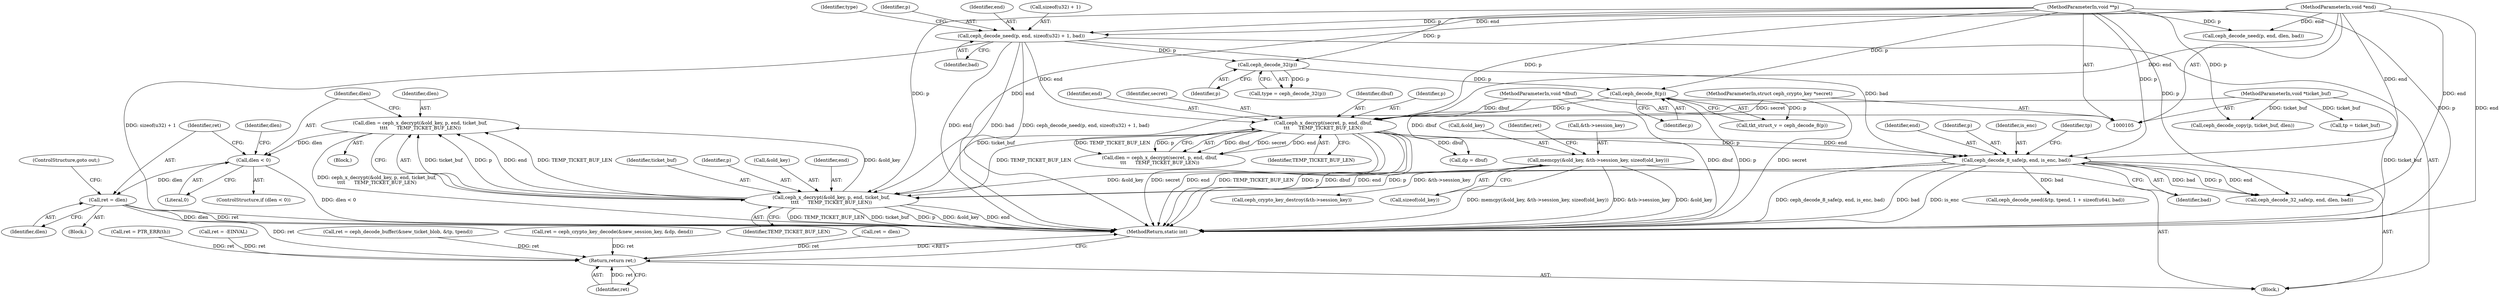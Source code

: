 digraph "1_linux_c27a3e4d667fdcad3db7b104f75659478e0c68d8_2@API" {
"1000281" [label="(Call,dlen = ceph_x_decrypt(&old_key, p, end, ticket_buf,\n\t\t\t\t      TEMP_TICKET_BUF_LEN))"];
"1000283" [label="(Call,ceph_x_decrypt(&old_key, p, end, ticket_buf,\n\t\t\t\t      TEMP_TICKET_BUF_LEN))"];
"1000216" [label="(Call,memcpy(&old_key, &th->session_key, sizeof(old_key)))"];
"1000268" [label="(Call,ceph_decode_8_safe(p, end, is_enc, bad))"];
"1000180" [label="(Call,ceph_x_decrypt(secret, p, end, dbuf,\n\t\t\t      TEMP_TICKET_BUF_LEN))"];
"1000107" [label="(MethodParameterIn,struct ceph_crypto_key *secret)"];
"1000157" [label="(Call,ceph_decode_8(p))"];
"1000148" [label="(Call,ceph_decode_32(p))"];
"1000138" [label="(Call,ceph_decode_need(p, end, sizeof(u32) + 1, bad))"];
"1000108" [label="(MethodParameterIn,void **p)"];
"1000109" [label="(MethodParameterIn,void *end)"];
"1000110" [label="(MethodParameterIn,void *dbuf)"];
"1000111" [label="(MethodParameterIn,void *ticket_buf)"];
"1000291" [label="(Call,dlen < 0)"];
"1000295" [label="(Call,ret = dlen)"];
"1000426" [label="(Return,return ret;)"];
"1000108" [label="(MethodParameterIn,void **p)"];
"1000226" [label="(Identifier,ret)"];
"1000268" [label="(Call,ceph_decode_8_safe(p, end, is_enc, bad))"];
"1000184" [label="(Identifier,dbuf)"];
"1000109" [label="(MethodParameterIn,void *end)"];
"1000274" [label="(Identifier,tp)"];
"1000111" [label="(MethodParameterIn,void *ticket_buf)"];
"1000283" [label="(Call,ceph_x_decrypt(&old_key, p, end, ticket_buf,\n\t\t\t\t      TEMP_TICKET_BUF_LEN))"];
"1000138" [label="(Call,ceph_decode_need(p, end, sizeof(u32) + 1, bad))"];
"1000219" [label="(Call,&th->session_key)"];
"1000182" [label="(Identifier,p)"];
"1000145" [label="(Identifier,bad)"];
"1000291" [label="(Call,dlen < 0)"];
"1000223" [label="(Call,sizeof(old_key))"];
"1000278" [label="(Block,)"];
"1000157" [label="(Call,ceph_decode_8(p))"];
"1000288" [label="(Identifier,ticket_buf)"];
"1000347" [label="(Call,ret = ceph_decode_buffer(&new_ticket_blob, &tp, tpend))"];
"1000298" [label="(ControlStructure,goto out;)"];
"1000295" [label="(Call,ret = dlen)"];
"1000286" [label="(Identifier,p)"];
"1000180" [label="(Call,ceph_x_decrypt(secret, p, end, dbuf,\n\t\t\t      TEMP_TICKET_BUF_LEN))"];
"1000110" [label="(MethodParameterIn,void *dbuf)"];
"1000297" [label="(Identifier,dlen)"];
"1000225" [label="(Call,ret = ceph_crypto_key_decode(&new_session_key, &dp, dend))"];
"1000270" [label="(Identifier,end)"];
"1000426" [label="(Return,return ret;)"];
"1000311" [label="(Call,ceph_decode_need(p, end, dlen, bad))"];
"1000284" [label="(Call,&old_key)"];
"1000178" [label="(Call,dlen = ceph_x_decrypt(secret, p, end, dbuf,\n\t\t\t      TEMP_TICKET_BUF_LEN))"];
"1000141" [label="(Call,sizeof(u32) + 1)"];
"1000293" [label="(Literal,0)"];
"1000328" [label="(Call,ceph_decode_need(&tp, tpend, 1 + sizeof(u64), bad))"];
"1000300" [label="(Identifier,dlen)"];
"1000191" [label="(Call,ret = dlen)"];
"1000173" [label="(Call,ret = PTR_ERR(th))"];
"1000427" [label="(Identifier,ret)"];
"1000147" [label="(Identifier,type)"];
"1000434" [label="(MethodReturn,static int)"];
"1000281" [label="(Call,dlen = ceph_x_decrypt(&old_key, p, end, ticket_buf,\n\t\t\t\t      TEMP_TICKET_BUF_LEN))"];
"1000272" [label="(Identifier,bad)"];
"1000112" [label="(Block,)"];
"1000306" [label="(Call,ceph_decode_32_safe(p, end, dlen, bad))"];
"1000216" [label="(Call,memcpy(&old_key, &th->session_key, sizeof(old_key)))"];
"1000269" [label="(Identifier,p)"];
"1000282" [label="(Identifier,dlen)"];
"1000294" [label="(Block,)"];
"1000287" [label="(Identifier,end)"];
"1000149" [label="(Identifier,p)"];
"1000198" [label="(Call,dp = dbuf)"];
"1000217" [label="(Call,&old_key)"];
"1000183" [label="(Identifier,end)"];
"1000158" [label="(Identifier,p)"];
"1000273" [label="(Call,tp = ticket_buf)"];
"1000289" [label="(Identifier,TEMP_TICKET_BUF_LEN)"];
"1000358" [label="(Call,ceph_crypto_key_destroy(&th->session_key))"];
"1000107" [label="(MethodParameterIn,struct ceph_crypto_key *secret)"];
"1000185" [label="(Identifier,TEMP_TICKET_BUF_LEN)"];
"1000181" [label="(Identifier,secret)"];
"1000271" [label="(Identifier,is_enc)"];
"1000296" [label="(Identifier,ret)"];
"1000316" [label="(Call,ceph_decode_copy(p, ticket_buf, dlen))"];
"1000155" [label="(Call,tkt_struct_v = ceph_decode_8(p))"];
"1000148" [label="(Call,ceph_decode_32(p))"];
"1000139" [label="(Identifier,p)"];
"1000429" [label="(Call,ret = -EINVAL)"];
"1000146" [label="(Call,type = ceph_decode_32(p))"];
"1000140" [label="(Identifier,end)"];
"1000292" [label="(Identifier,dlen)"];
"1000290" [label="(ControlStructure,if (dlen < 0))"];
"1000281" -> "1000278"  [label="AST: "];
"1000281" -> "1000283"  [label="CFG: "];
"1000282" -> "1000281"  [label="AST: "];
"1000283" -> "1000281"  [label="AST: "];
"1000292" -> "1000281"  [label="CFG: "];
"1000281" -> "1000434"  [label="DDG: ceph_x_decrypt(&old_key, p, end, ticket_buf,\n\t\t\t\t      TEMP_TICKET_BUF_LEN)"];
"1000283" -> "1000281"  [label="DDG: ticket_buf"];
"1000283" -> "1000281"  [label="DDG: p"];
"1000283" -> "1000281"  [label="DDG: end"];
"1000283" -> "1000281"  [label="DDG: TEMP_TICKET_BUF_LEN"];
"1000283" -> "1000281"  [label="DDG: &old_key"];
"1000281" -> "1000291"  [label="DDG: dlen"];
"1000283" -> "1000289"  [label="CFG: "];
"1000284" -> "1000283"  [label="AST: "];
"1000286" -> "1000283"  [label="AST: "];
"1000287" -> "1000283"  [label="AST: "];
"1000288" -> "1000283"  [label="AST: "];
"1000289" -> "1000283"  [label="AST: "];
"1000283" -> "1000434"  [label="DDG: p"];
"1000283" -> "1000434"  [label="DDG: &old_key"];
"1000283" -> "1000434"  [label="DDG: end"];
"1000283" -> "1000434"  [label="DDG: TEMP_TICKET_BUF_LEN"];
"1000283" -> "1000434"  [label="DDG: ticket_buf"];
"1000216" -> "1000283"  [label="DDG: &old_key"];
"1000268" -> "1000283"  [label="DDG: p"];
"1000268" -> "1000283"  [label="DDG: end"];
"1000108" -> "1000283"  [label="DDG: p"];
"1000109" -> "1000283"  [label="DDG: end"];
"1000111" -> "1000283"  [label="DDG: ticket_buf"];
"1000180" -> "1000283"  [label="DDG: TEMP_TICKET_BUF_LEN"];
"1000216" -> "1000112"  [label="AST: "];
"1000216" -> "1000223"  [label="CFG: "];
"1000217" -> "1000216"  [label="AST: "];
"1000219" -> "1000216"  [label="AST: "];
"1000223" -> "1000216"  [label="AST: "];
"1000226" -> "1000216"  [label="CFG: "];
"1000216" -> "1000434"  [label="DDG: memcpy(&old_key, &th->session_key, sizeof(old_key))"];
"1000216" -> "1000434"  [label="DDG: &th->session_key"];
"1000216" -> "1000434"  [label="DDG: &old_key"];
"1000216" -> "1000358"  [label="DDG: &th->session_key"];
"1000268" -> "1000112"  [label="AST: "];
"1000268" -> "1000272"  [label="CFG: "];
"1000269" -> "1000268"  [label="AST: "];
"1000270" -> "1000268"  [label="AST: "];
"1000271" -> "1000268"  [label="AST: "];
"1000272" -> "1000268"  [label="AST: "];
"1000274" -> "1000268"  [label="CFG: "];
"1000268" -> "1000434"  [label="DDG: ceph_decode_8_safe(p, end, is_enc, bad)"];
"1000268" -> "1000434"  [label="DDG: bad"];
"1000268" -> "1000434"  [label="DDG: is_enc"];
"1000180" -> "1000268"  [label="DDG: p"];
"1000180" -> "1000268"  [label="DDG: end"];
"1000108" -> "1000268"  [label="DDG: p"];
"1000109" -> "1000268"  [label="DDG: end"];
"1000138" -> "1000268"  [label="DDG: bad"];
"1000268" -> "1000306"  [label="DDG: p"];
"1000268" -> "1000306"  [label="DDG: end"];
"1000268" -> "1000306"  [label="DDG: bad"];
"1000268" -> "1000328"  [label="DDG: bad"];
"1000180" -> "1000178"  [label="AST: "];
"1000180" -> "1000185"  [label="CFG: "];
"1000181" -> "1000180"  [label="AST: "];
"1000182" -> "1000180"  [label="AST: "];
"1000183" -> "1000180"  [label="AST: "];
"1000184" -> "1000180"  [label="AST: "];
"1000185" -> "1000180"  [label="AST: "];
"1000178" -> "1000180"  [label="CFG: "];
"1000180" -> "1000434"  [label="DDG: TEMP_TICKET_BUF_LEN"];
"1000180" -> "1000434"  [label="DDG: p"];
"1000180" -> "1000434"  [label="DDG: dbuf"];
"1000180" -> "1000434"  [label="DDG: secret"];
"1000180" -> "1000434"  [label="DDG: end"];
"1000180" -> "1000178"  [label="DDG: dbuf"];
"1000180" -> "1000178"  [label="DDG: secret"];
"1000180" -> "1000178"  [label="DDG: end"];
"1000180" -> "1000178"  [label="DDG: TEMP_TICKET_BUF_LEN"];
"1000180" -> "1000178"  [label="DDG: p"];
"1000107" -> "1000180"  [label="DDG: secret"];
"1000157" -> "1000180"  [label="DDG: p"];
"1000108" -> "1000180"  [label="DDG: p"];
"1000138" -> "1000180"  [label="DDG: end"];
"1000109" -> "1000180"  [label="DDG: end"];
"1000110" -> "1000180"  [label="DDG: dbuf"];
"1000180" -> "1000198"  [label="DDG: dbuf"];
"1000107" -> "1000105"  [label="AST: "];
"1000107" -> "1000434"  [label="DDG: secret"];
"1000157" -> "1000155"  [label="AST: "];
"1000157" -> "1000158"  [label="CFG: "];
"1000158" -> "1000157"  [label="AST: "];
"1000155" -> "1000157"  [label="CFG: "];
"1000157" -> "1000434"  [label="DDG: p"];
"1000157" -> "1000155"  [label="DDG: p"];
"1000148" -> "1000157"  [label="DDG: p"];
"1000108" -> "1000157"  [label="DDG: p"];
"1000148" -> "1000146"  [label="AST: "];
"1000148" -> "1000149"  [label="CFG: "];
"1000149" -> "1000148"  [label="AST: "];
"1000146" -> "1000148"  [label="CFG: "];
"1000148" -> "1000146"  [label="DDG: p"];
"1000138" -> "1000148"  [label="DDG: p"];
"1000108" -> "1000148"  [label="DDG: p"];
"1000138" -> "1000112"  [label="AST: "];
"1000138" -> "1000145"  [label="CFG: "];
"1000139" -> "1000138"  [label="AST: "];
"1000140" -> "1000138"  [label="AST: "];
"1000141" -> "1000138"  [label="AST: "];
"1000145" -> "1000138"  [label="AST: "];
"1000147" -> "1000138"  [label="CFG: "];
"1000138" -> "1000434"  [label="DDG: sizeof(u32) + 1"];
"1000138" -> "1000434"  [label="DDG: end"];
"1000138" -> "1000434"  [label="DDG: bad"];
"1000138" -> "1000434"  [label="DDG: ceph_decode_need(p, end, sizeof(u32) + 1, bad)"];
"1000108" -> "1000138"  [label="DDG: p"];
"1000109" -> "1000138"  [label="DDG: end"];
"1000108" -> "1000105"  [label="AST: "];
"1000108" -> "1000434"  [label="DDG: p"];
"1000108" -> "1000306"  [label="DDG: p"];
"1000108" -> "1000311"  [label="DDG: p"];
"1000108" -> "1000316"  [label="DDG: p"];
"1000109" -> "1000105"  [label="AST: "];
"1000109" -> "1000434"  [label="DDG: end"];
"1000109" -> "1000306"  [label="DDG: end"];
"1000109" -> "1000311"  [label="DDG: end"];
"1000110" -> "1000105"  [label="AST: "];
"1000110" -> "1000434"  [label="DDG: dbuf"];
"1000110" -> "1000198"  [label="DDG: dbuf"];
"1000111" -> "1000105"  [label="AST: "];
"1000111" -> "1000434"  [label="DDG: ticket_buf"];
"1000111" -> "1000273"  [label="DDG: ticket_buf"];
"1000111" -> "1000316"  [label="DDG: ticket_buf"];
"1000291" -> "1000290"  [label="AST: "];
"1000291" -> "1000293"  [label="CFG: "];
"1000292" -> "1000291"  [label="AST: "];
"1000293" -> "1000291"  [label="AST: "];
"1000296" -> "1000291"  [label="CFG: "];
"1000300" -> "1000291"  [label="CFG: "];
"1000291" -> "1000434"  [label="DDG: dlen < 0"];
"1000291" -> "1000295"  [label="DDG: dlen"];
"1000295" -> "1000294"  [label="AST: "];
"1000295" -> "1000297"  [label="CFG: "];
"1000296" -> "1000295"  [label="AST: "];
"1000297" -> "1000295"  [label="AST: "];
"1000298" -> "1000295"  [label="CFG: "];
"1000295" -> "1000434"  [label="DDG: ret"];
"1000295" -> "1000434"  [label="DDG: dlen"];
"1000295" -> "1000426"  [label="DDG: ret"];
"1000426" -> "1000112"  [label="AST: "];
"1000426" -> "1000427"  [label="CFG: "];
"1000427" -> "1000426"  [label="AST: "];
"1000434" -> "1000426"  [label="CFG: "];
"1000426" -> "1000434"  [label="DDG: <RET>"];
"1000427" -> "1000426"  [label="DDG: ret"];
"1000225" -> "1000426"  [label="DDG: ret"];
"1000347" -> "1000426"  [label="DDG: ret"];
"1000429" -> "1000426"  [label="DDG: ret"];
"1000191" -> "1000426"  [label="DDG: ret"];
"1000173" -> "1000426"  [label="DDG: ret"];
}
